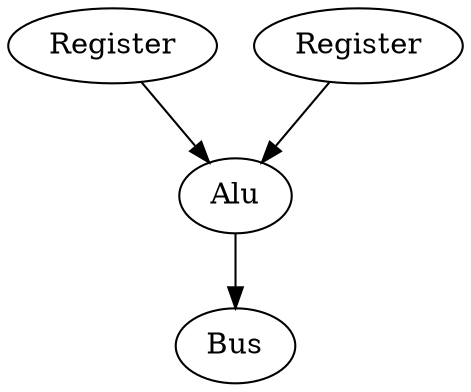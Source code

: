 digraph G {
    RegA [
        label = "Register"
    ]
    RegB [
        label = "Register"
    ]
    
    RegA -> Alu
    RegB -> Alu
    Alu -> Bus
}
